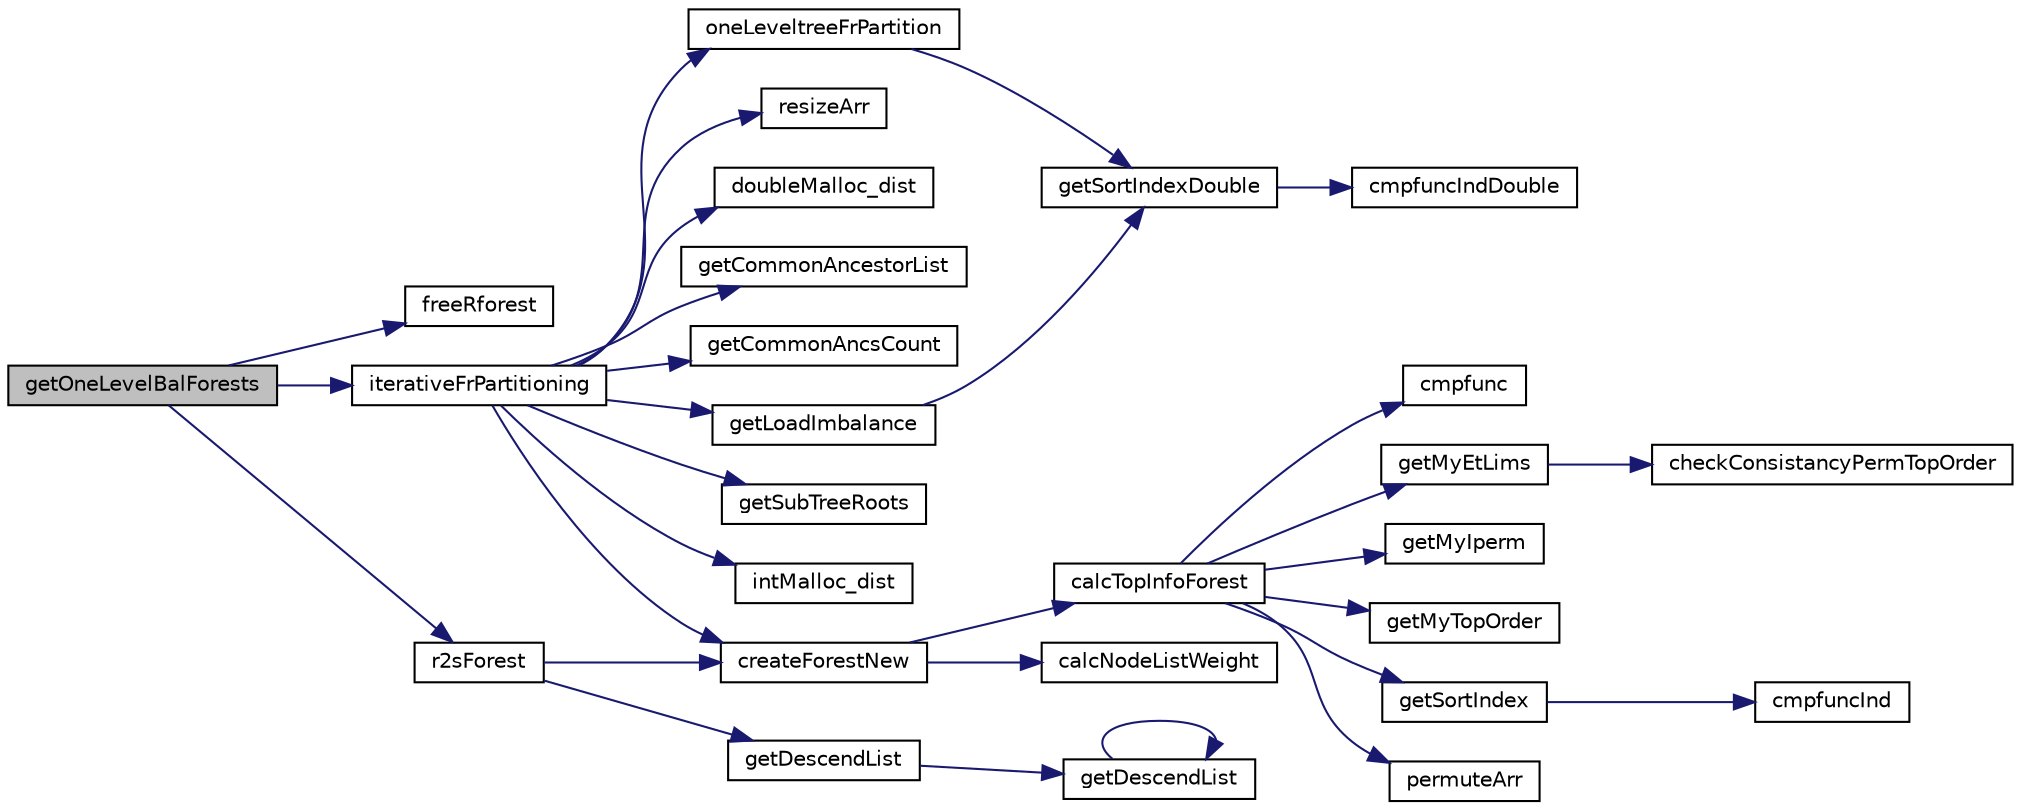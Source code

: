 digraph "getOneLevelBalForests"
{
 // LATEX_PDF_SIZE
  edge [fontname="Helvetica",fontsize="10",labelfontname="Helvetica",labelfontsize="10"];
  node [fontname="Helvetica",fontsize="10",shape=record];
  rankdir="LR";
  Node1 [label="getOneLevelBalForests",height=0.2,width=0.4,color="black", fillcolor="grey75", style="filled", fontcolor="black",tooltip=" "];
  Node1 -> Node2 [color="midnightblue",fontsize="10",style="solid",fontname="Helvetica"];
  Node2 [label="freeRforest",height=0.2,width=0.4,color="black", fillcolor="white", style="filled",URL="$supernodalForest_8c.html#ae159a7e32b18209a2e0bd4a687237373",tooltip=" "];
  Node1 -> Node3 [color="midnightblue",fontsize="10",style="solid",fontname="Helvetica"];
  Node3 [label="iterativeFrPartitioning",height=0.2,width=0.4,color="black", fillcolor="white", style="filled",URL="$supernodalForest_8c.html#a5afa85ad3e12603168fb6022a5174557",tooltip=" "];
  Node3 -> Node4 [color="midnightblue",fontsize="10",style="solid",fontname="Helvetica"];
  Node4 [label="createForestNew",height=0.2,width=0.4,color="black", fillcolor="white", style="filled",URL="$supernodalForest_8c.html#ac2258a38a22aa6ddac0d5ab422addbf5",tooltip=" "];
  Node4 -> Node5 [color="midnightblue",fontsize="10",style="solid",fontname="Helvetica"];
  Node5 [label="calcNodeListWeight",height=0.2,width=0.4,color="black", fillcolor="white", style="filled",URL="$supernodalForest_8c.html#a1ea31ad90bab2a1e70c4fda1f57494e7",tooltip=" "];
  Node4 -> Node6 [color="midnightblue",fontsize="10",style="solid",fontname="Helvetica"];
  Node6 [label="calcTopInfoForest",height=0.2,width=0.4,color="black", fillcolor="white", style="filled",URL="$supernodalForest_8c.html#a6b1f8b3aff57a2252803334c72159846",tooltip=" "];
  Node6 -> Node7 [color="midnightblue",fontsize="10",style="solid",fontname="Helvetica"];
  Node7 [label="cmpfunc",height=0.2,width=0.4,color="black", fillcolor="white", style="filled",URL="$supernodalForest_8c.html#ac4b64efac6b92ff63774c58b92d0fdb5",tooltip=" "];
  Node6 -> Node8 [color="midnightblue",fontsize="10",style="solid",fontname="Helvetica"];
  Node8 [label="getMyEtLims",height=0.2,width=0.4,color="black", fillcolor="white", style="filled",URL="$superlu__defs_8h.html#adf47c7cf29437f3fbaa0a2cb0b45acf9",tooltip=" "];
  Node8 -> Node9 [color="midnightblue",fontsize="10",style="solid",fontname="Helvetica"];
  Node9 [label="checkConsistancyPermTopOrder",height=0.2,width=0.4,color="black", fillcolor="white", style="filled",URL="$supernodal__etree_8c.html#ade69581976f1eea5de07dbab3bcd2053",tooltip=" "];
  Node6 -> Node10 [color="midnightblue",fontsize="10",style="solid",fontname="Helvetica"];
  Node10 [label="getMyIperm",height=0.2,width=0.4,color="black", fillcolor="white", style="filled",URL="$superlu__defs_8h.html#a9d521c41ca56c5eb424db001c32bef6d",tooltip=" "];
  Node6 -> Node11 [color="midnightblue",fontsize="10",style="solid",fontname="Helvetica"];
  Node11 [label="getMyTopOrder",height=0.2,width=0.4,color="black", fillcolor="white", style="filled",URL="$superlu__defs_8h.html#a4fc96feae0de46df0526b06f3a23e4ff",tooltip=" "];
  Node6 -> Node12 [color="midnightblue",fontsize="10",style="solid",fontname="Helvetica"];
  Node12 [label="getSortIndex",height=0.2,width=0.4,color="black", fillcolor="white", style="filled",URL="$supernodalForest_8c.html#afcadf01d74998cfcf4581a808dd26438",tooltip=" "];
  Node12 -> Node13 [color="midnightblue",fontsize="10",style="solid",fontname="Helvetica"];
  Node13 [label="cmpfuncInd",height=0.2,width=0.4,color="black", fillcolor="white", style="filled",URL="$supernodalForest_8c.html#aa72995b238cb90540ce9f47b2af1cbe5",tooltip=" "];
  Node6 -> Node14 [color="midnightblue",fontsize="10",style="solid",fontname="Helvetica"];
  Node14 [label="permuteArr",height=0.2,width=0.4,color="black", fillcolor="white", style="filled",URL="$supernodalForest_8c.html#a7f92a196f056df03d3e7b7dfafa825a6",tooltip=" "];
  Node3 -> Node15 [color="midnightblue",fontsize="10",style="solid",fontname="Helvetica"];
  Node15 [label="doubleMalloc_dist",height=0.2,width=0.4,color="black", fillcolor="white", style="filled",URL="$dmemory__dist_8c.html#a52dc9c97e580c07ec4af763f1755a2ba",tooltip=" "];
  Node3 -> Node16 [color="midnightblue",fontsize="10",style="solid",fontname="Helvetica"];
  Node16 [label="getCommonAncestorList",height=0.2,width=0.4,color="black", fillcolor="white", style="filled",URL="$superlu__defs_8h.html#a4b12f7cc190783254bea86e208bd96d9",tooltip=" "];
  Node3 -> Node17 [color="midnightblue",fontsize="10",style="solid",fontname="Helvetica"];
  Node17 [label="getCommonAncsCount",height=0.2,width=0.4,color="black", fillcolor="white", style="filled",URL="$superlu__defs_8h.html#ac825949ef2baf80b586bc0fb30f159b0",tooltip=" "];
  Node3 -> Node18 [color="midnightblue",fontsize="10",style="solid",fontname="Helvetica"];
  Node18 [label="getLoadImbalance",height=0.2,width=0.4,color="black", fillcolor="white", style="filled",URL="$supernodalForest_8c.html#a60221a46cd1deb409550612f2af356bb",tooltip=" "];
  Node18 -> Node19 [color="midnightblue",fontsize="10",style="solid",fontname="Helvetica"];
  Node19 [label="getSortIndexDouble",height=0.2,width=0.4,color="black", fillcolor="white", style="filled",URL="$supernodalForest_8c.html#a1194c914a1423b02c7904027b11b95d7",tooltip=" "];
  Node19 -> Node20 [color="midnightblue",fontsize="10",style="solid",fontname="Helvetica"];
  Node20 [label="cmpfuncIndDouble",height=0.2,width=0.4,color="black", fillcolor="white", style="filled",URL="$supernodalForest_8c.html#a8c17c655c41ac51378206ebbde77765c",tooltip=" "];
  Node3 -> Node21 [color="midnightblue",fontsize="10",style="solid",fontname="Helvetica"];
  Node21 [label="getSubTreeRoots",height=0.2,width=0.4,color="black", fillcolor="white", style="filled",URL="$superlu__defs_8h.html#a0cdcec6d1fb13a6150d955e8df97b515",tooltip=" "];
  Node3 -> Node22 [color="midnightblue",fontsize="10",style="solid",fontname="Helvetica"];
  Node22 [label="intMalloc_dist",height=0.2,width=0.4,color="black", fillcolor="white", style="filled",URL="$memory_8c.html#a2c2df35072e313373438cccdb98b885c",tooltip=" "];
  Node3 -> Node23 [color="midnightblue",fontsize="10",style="solid",fontname="Helvetica"];
  Node23 [label="oneLeveltreeFrPartition",height=0.2,width=0.4,color="black", fillcolor="white", style="filled",URL="$supernodalForest_8c.html#a0f01121aec9086255cde254eb49d2215",tooltip=" "];
  Node23 -> Node19 [color="midnightblue",fontsize="10",style="solid",fontname="Helvetica"];
  Node3 -> Node24 [color="midnightblue",fontsize="10",style="solid",fontname="Helvetica"];
  Node24 [label="resizeArr",height=0.2,width=0.4,color="black", fillcolor="white", style="filled",URL="$supernodalForest_8c.html#a1ed16cf9fdf3a43efb16c253fab07654",tooltip=" "];
  Node1 -> Node25 [color="midnightblue",fontsize="10",style="solid",fontname="Helvetica"];
  Node25 [label="r2sForest",height=0.2,width=0.4,color="black", fillcolor="white", style="filled",URL="$supernodalForest_8c.html#a97cae71861ee24f712a179ca09d4ff79",tooltip=" "];
  Node25 -> Node4 [color="midnightblue",fontsize="10",style="solid",fontname="Helvetica"];
  Node25 -> Node26 [color="midnightblue",fontsize="10",style="solid",fontname="Helvetica"];
  Node26 [label="getDescendList",height=0.2,width=0.4,color="black", fillcolor="white", style="filled",URL="$superlu__defs_8h.html#a1ab6ada3b7819ef6bf66c64fc107c1dc",tooltip=" "];
  Node26 -> Node27 [color="midnightblue",fontsize="10",style="solid",fontname="Helvetica"];
  Node27 [label="getDescendList",height=0.2,width=0.4,color="black", fillcolor="white", style="filled",URL="$supernodal__etree_8c.html#a1ab6ada3b7819ef6bf66c64fc107c1dc",tooltip=" "];
  Node27 -> Node27 [color="midnightblue",fontsize="10",style="solid",fontname="Helvetica"];
}
